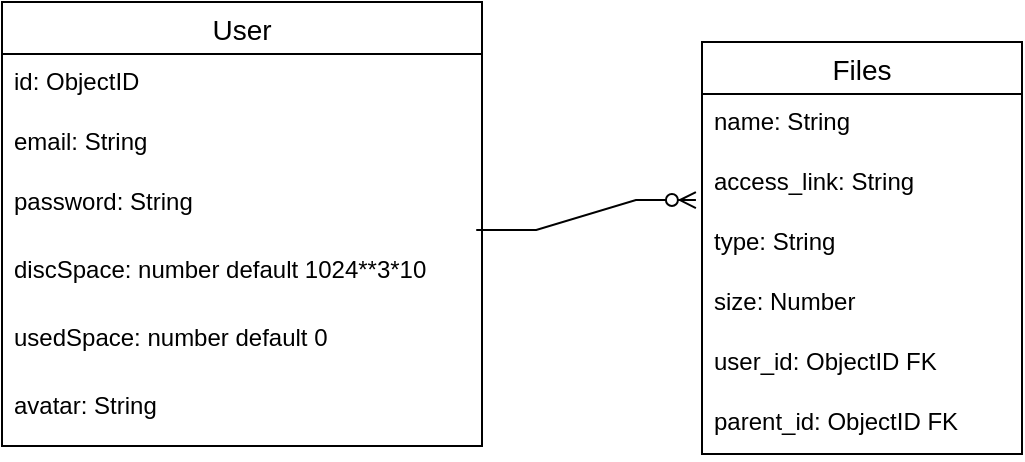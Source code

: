<mxfile version="24.2.2" type="device">
  <diagram name="Страница — 1" id="Wz2bqsUmV-mA0485E-VF">
    <mxGraphModel dx="880" dy="434" grid="1" gridSize="10" guides="1" tooltips="1" connect="1" arrows="1" fold="1" page="1" pageScale="1" pageWidth="827" pageHeight="1169" math="0" shadow="0">
      <root>
        <mxCell id="0" />
        <mxCell id="1" parent="0" />
        <mxCell id="BALAaw2PwR8_dyrC-Phh-1" value="User" style="swimlane;fontStyle=0;childLayout=stackLayout;horizontal=1;startSize=26;horizontalStack=0;resizeParent=1;resizeParentMax=0;resizeLast=0;collapsible=1;marginBottom=0;align=center;fontSize=14;" parent="1" vertex="1">
          <mxGeometry x="170" y="70" width="240" height="222" as="geometry" />
        </mxCell>
        <mxCell id="BALAaw2PwR8_dyrC-Phh-2" value="id: ObjectID" style="text;strokeColor=none;fillColor=none;spacingLeft=4;spacingRight=4;overflow=hidden;rotatable=0;points=[[0,0.5],[1,0.5]];portConstraint=eastwest;fontSize=12;whiteSpace=wrap;html=1;" parent="BALAaw2PwR8_dyrC-Phh-1" vertex="1">
          <mxGeometry y="26" width="240" height="30" as="geometry" />
        </mxCell>
        <mxCell id="BALAaw2PwR8_dyrC-Phh-3" value="email: String" style="text;strokeColor=none;fillColor=none;spacingLeft=4;spacingRight=4;overflow=hidden;rotatable=0;points=[[0,0.5],[1,0.5]];portConstraint=eastwest;fontSize=12;whiteSpace=wrap;html=1;" parent="BALAaw2PwR8_dyrC-Phh-1" vertex="1">
          <mxGeometry y="56" width="240" height="30" as="geometry" />
        </mxCell>
        <mxCell id="BALAaw2PwR8_dyrC-Phh-4" value="password: String&lt;div&gt;&lt;br/&gt;&lt;/div&gt;" style="text;strokeColor=none;fillColor=none;spacingLeft=4;spacingRight=4;overflow=hidden;rotatable=0;points=[[0,0.5],[1,0.5]];portConstraint=eastwest;fontSize=12;whiteSpace=wrap;html=1;" parent="BALAaw2PwR8_dyrC-Phh-1" vertex="1">
          <mxGeometry y="86" width="240" height="34" as="geometry" />
        </mxCell>
        <mxCell id="BALAaw2PwR8_dyrC-Phh-5" value="&lt;div&gt;discSpace: number default 1024**3*10&lt;/div&gt;" style="text;strokeColor=none;fillColor=none;spacingLeft=4;spacingRight=4;overflow=hidden;rotatable=0;points=[[0,0.5],[1,0.5]];portConstraint=eastwest;fontSize=12;whiteSpace=wrap;html=1;" parent="BALAaw2PwR8_dyrC-Phh-1" vertex="1">
          <mxGeometry y="120" width="240" height="34" as="geometry" />
        </mxCell>
        <mxCell id="BALAaw2PwR8_dyrC-Phh-6" value="&lt;div&gt;usedSpace: number default 0&lt;/div&gt;" style="text;strokeColor=none;fillColor=none;spacingLeft=4;spacingRight=4;overflow=hidden;rotatable=0;points=[[0,0.5],[1,0.5]];portConstraint=eastwest;fontSize=12;whiteSpace=wrap;html=1;" parent="BALAaw2PwR8_dyrC-Phh-1" vertex="1">
          <mxGeometry y="154" width="240" height="34" as="geometry" />
        </mxCell>
        <mxCell id="BALAaw2PwR8_dyrC-Phh-7" value="&lt;div&gt;avatar: String&lt;/div&gt;" style="text;strokeColor=none;fillColor=none;spacingLeft=4;spacingRight=4;overflow=hidden;rotatable=0;points=[[0,0.5],[1,0.5]];portConstraint=eastwest;fontSize=12;whiteSpace=wrap;html=1;" parent="BALAaw2PwR8_dyrC-Phh-1" vertex="1">
          <mxGeometry y="188" width="240" height="34" as="geometry" />
        </mxCell>
        <mxCell id="BALAaw2PwR8_dyrC-Phh-8" value="Files" style="swimlane;fontStyle=0;childLayout=stackLayout;horizontal=1;startSize=26;horizontalStack=0;resizeParent=1;resizeParentMax=0;resizeLast=0;collapsible=1;marginBottom=0;align=center;fontSize=14;" parent="1" vertex="1">
          <mxGeometry x="520" y="90" width="160" height="206" as="geometry" />
        </mxCell>
        <mxCell id="BALAaw2PwR8_dyrC-Phh-10" value="name: String" style="text;strokeColor=none;fillColor=none;spacingLeft=4;spacingRight=4;overflow=hidden;rotatable=0;points=[[0,0.5],[1,0.5]];portConstraint=eastwest;fontSize=12;whiteSpace=wrap;html=1;" parent="BALAaw2PwR8_dyrC-Phh-8" vertex="1">
          <mxGeometry y="26" width="160" height="30" as="geometry" />
        </mxCell>
        <mxCell id="BALAaw2PwR8_dyrC-Phh-15" value="access_link: String" style="text;strokeColor=none;fillColor=none;spacingLeft=4;spacingRight=4;overflow=hidden;rotatable=0;points=[[0,0.5],[1,0.5]];portConstraint=eastwest;fontSize=12;whiteSpace=wrap;html=1;" parent="BALAaw2PwR8_dyrC-Phh-8" vertex="1">
          <mxGeometry y="56" width="160" height="30" as="geometry" />
        </mxCell>
        <mxCell id="BALAaw2PwR8_dyrC-Phh-11" value="type: String" style="text;strokeColor=none;fillColor=none;spacingLeft=4;spacingRight=4;overflow=hidden;rotatable=0;points=[[0,0.5],[1,0.5]];portConstraint=eastwest;fontSize=12;whiteSpace=wrap;html=1;" parent="BALAaw2PwR8_dyrC-Phh-8" vertex="1">
          <mxGeometry y="86" width="160" height="30" as="geometry" />
        </mxCell>
        <mxCell id="BALAaw2PwR8_dyrC-Phh-12" value="size: Number&lt;div&gt;&lt;br&gt;&lt;/div&gt;" style="text;strokeColor=none;fillColor=none;spacingLeft=4;spacingRight=4;overflow=hidden;rotatable=0;points=[[0,0.5],[1,0.5]];portConstraint=eastwest;fontSize=12;whiteSpace=wrap;html=1;" parent="BALAaw2PwR8_dyrC-Phh-8" vertex="1">
          <mxGeometry y="116" width="160" height="30" as="geometry" />
        </mxCell>
        <mxCell id="BALAaw2PwR8_dyrC-Phh-13" value="&lt;div&gt;user_id: ObjectID FK&amp;nbsp;&lt;/div&gt;" style="text;strokeColor=none;fillColor=none;spacingLeft=4;spacingRight=4;overflow=hidden;rotatable=0;points=[[0,0.5],[1,0.5]];portConstraint=eastwest;fontSize=12;whiteSpace=wrap;html=1;" parent="BALAaw2PwR8_dyrC-Phh-8" vertex="1">
          <mxGeometry y="146" width="160" height="30" as="geometry" />
        </mxCell>
        <mxCell id="BALAaw2PwR8_dyrC-Phh-14" value="&lt;div&gt;parent_id: ObjectID FK&amp;nbsp;&lt;/div&gt;" style="text;strokeColor=none;fillColor=none;spacingLeft=4;spacingRight=4;overflow=hidden;rotatable=0;points=[[0,0.5],[1,0.5]];portConstraint=eastwest;fontSize=12;whiteSpace=wrap;html=1;" parent="BALAaw2PwR8_dyrC-Phh-8" vertex="1">
          <mxGeometry y="176" width="160" height="30" as="geometry" />
        </mxCell>
        <mxCell id="BALAaw2PwR8_dyrC-Phh-16" value="" style="edgeStyle=entityRelationEdgeStyle;fontSize=12;html=1;endArrow=ERzeroToMany;endFill=1;rounded=0;exitX=0.988;exitY=-0.176;exitDx=0;exitDy=0;exitPerimeter=0;entryX=-0.019;entryY=0.767;entryDx=0;entryDy=0;entryPerimeter=0;" parent="1" source="BALAaw2PwR8_dyrC-Phh-5" target="BALAaw2PwR8_dyrC-Phh-15" edge="1">
          <mxGeometry width="100" height="100" relative="1" as="geometry">
            <mxPoint x="360" y="280" as="sourcePoint" />
            <mxPoint x="460" y="180" as="targetPoint" />
          </mxGeometry>
        </mxCell>
      </root>
    </mxGraphModel>
  </diagram>
</mxfile>
